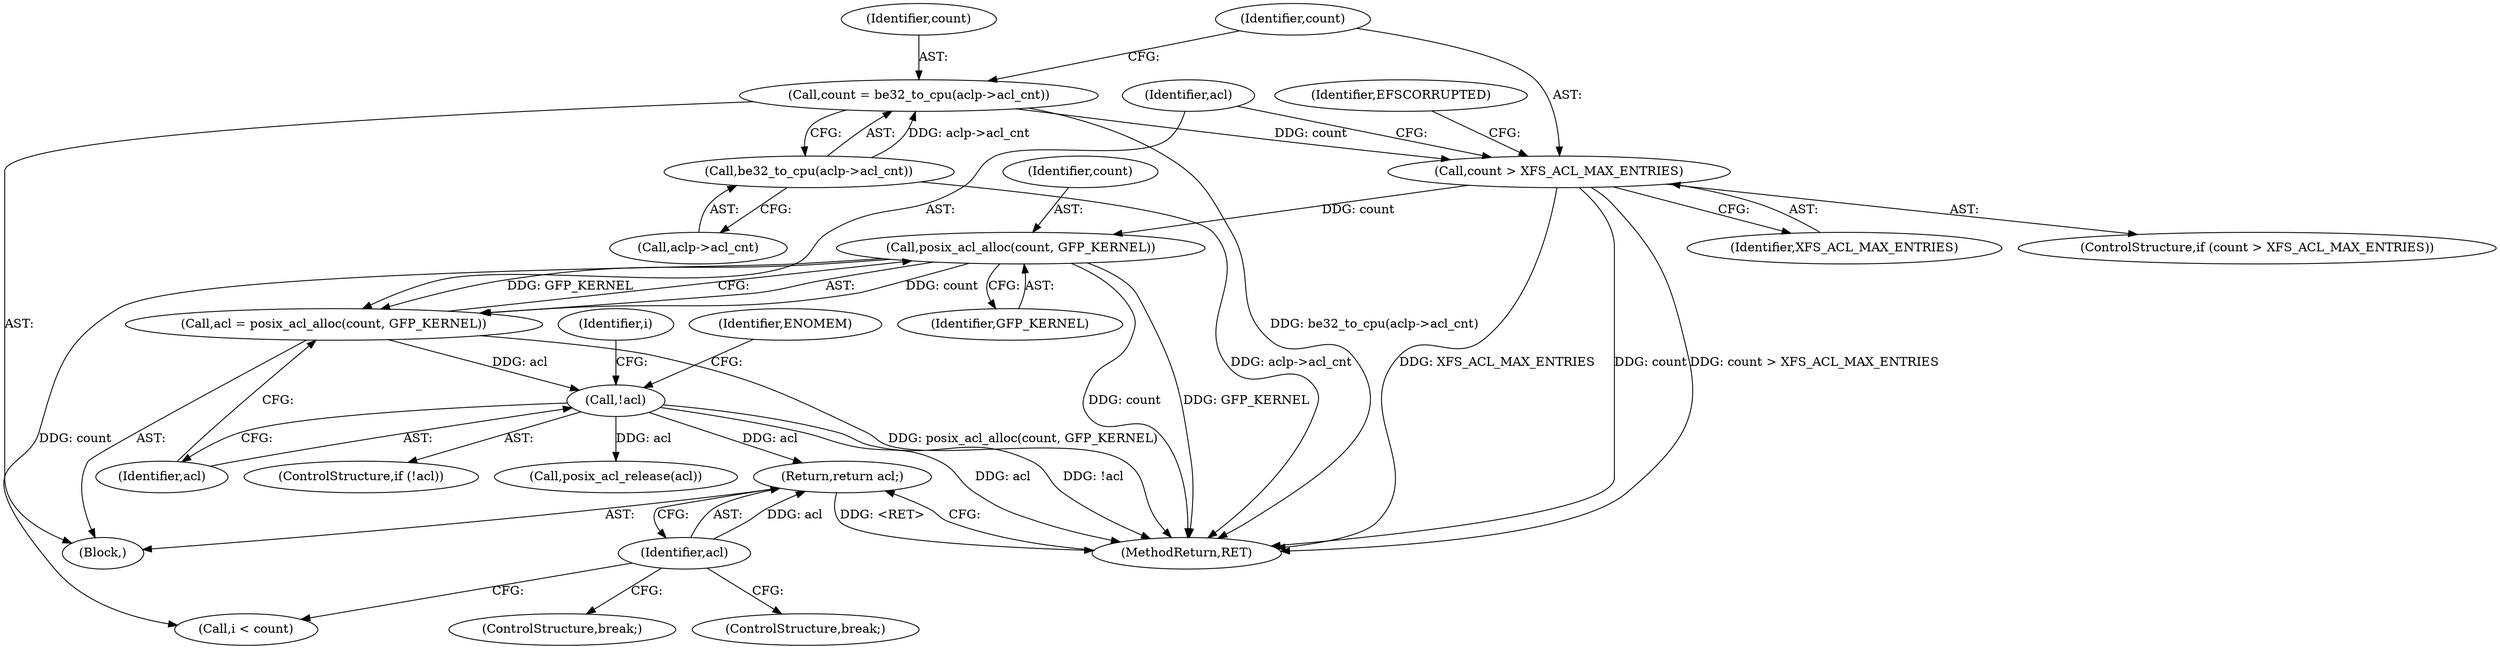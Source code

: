 digraph "0_linux_093019cf1b18dd31b2c3b77acce4e000e2cbc9ce@pointer" {
"1000205" [label="(Return,return acl;)"];
"1000206" [label="(Identifier,acl)"];
"1000129" [label="(Call,!acl)"];
"1000123" [label="(Call,acl = posix_acl_alloc(count, GFP_KERNEL))"];
"1000125" [label="(Call,posix_acl_alloc(count, GFP_KERNEL))"];
"1000116" [label="(Call,count > XFS_ACL_MAX_ENTRIES)"];
"1000109" [label="(Call,count = be32_to_cpu(aclp->acl_cnt))"];
"1000111" [label="(Call,be32_to_cpu(aclp->acl_cnt))"];
"1000214" [label="(MethodReturn,RET)"];
"1000118" [label="(Identifier,XFS_ACL_MAX_ENTRIES)"];
"1000130" [label="(Identifier,acl)"];
"1000129" [label="(Call,!acl)"];
"1000139" [label="(Call,i < count)"];
"1000111" [label="(Call,be32_to_cpu(aclp->acl_cnt))"];
"1000202" [label="(ControlStructure,break;)"];
"1000208" [label="(Call,posix_acl_release(acl))"];
"1000125" [label="(Call,posix_acl_alloc(count, GFP_KERNEL))"];
"1000103" [label="(Block,)"];
"1000134" [label="(Identifier,ENOMEM)"];
"1000122" [label="(Identifier,EFSCORRUPTED)"];
"1000115" [label="(ControlStructure,if (count > XFS_ACL_MAX_ENTRIES))"];
"1000206" [label="(Identifier,acl)"];
"1000126" [label="(Identifier,count)"];
"1000117" [label="(Identifier,count)"];
"1000110" [label="(Identifier,count)"];
"1000123" [label="(Call,acl = posix_acl_alloc(count, GFP_KERNEL))"];
"1000128" [label="(ControlStructure,if (!acl))"];
"1000124" [label="(Identifier,acl)"];
"1000116" [label="(Call,count > XFS_ACL_MAX_ENTRIES)"];
"1000192" [label="(ControlStructure,break;)"];
"1000109" [label="(Call,count = be32_to_cpu(aclp->acl_cnt))"];
"1000127" [label="(Identifier,GFP_KERNEL)"];
"1000205" [label="(Return,return acl;)"];
"1000112" [label="(Call,aclp->acl_cnt)"];
"1000137" [label="(Identifier,i)"];
"1000205" -> "1000103"  [label="AST: "];
"1000205" -> "1000206"  [label="CFG: "];
"1000206" -> "1000205"  [label="AST: "];
"1000214" -> "1000205"  [label="CFG: "];
"1000205" -> "1000214"  [label="DDG: <RET>"];
"1000206" -> "1000205"  [label="DDG: acl"];
"1000129" -> "1000205"  [label="DDG: acl"];
"1000206" -> "1000139"  [label="CFG: "];
"1000206" -> "1000192"  [label="CFG: "];
"1000206" -> "1000202"  [label="CFG: "];
"1000129" -> "1000128"  [label="AST: "];
"1000129" -> "1000130"  [label="CFG: "];
"1000130" -> "1000129"  [label="AST: "];
"1000134" -> "1000129"  [label="CFG: "];
"1000137" -> "1000129"  [label="CFG: "];
"1000129" -> "1000214"  [label="DDG: acl"];
"1000129" -> "1000214"  [label="DDG: !acl"];
"1000123" -> "1000129"  [label="DDG: acl"];
"1000129" -> "1000208"  [label="DDG: acl"];
"1000123" -> "1000103"  [label="AST: "];
"1000123" -> "1000125"  [label="CFG: "];
"1000124" -> "1000123"  [label="AST: "];
"1000125" -> "1000123"  [label="AST: "];
"1000130" -> "1000123"  [label="CFG: "];
"1000123" -> "1000214"  [label="DDG: posix_acl_alloc(count, GFP_KERNEL)"];
"1000125" -> "1000123"  [label="DDG: count"];
"1000125" -> "1000123"  [label="DDG: GFP_KERNEL"];
"1000125" -> "1000127"  [label="CFG: "];
"1000126" -> "1000125"  [label="AST: "];
"1000127" -> "1000125"  [label="AST: "];
"1000125" -> "1000214"  [label="DDG: count"];
"1000125" -> "1000214"  [label="DDG: GFP_KERNEL"];
"1000116" -> "1000125"  [label="DDG: count"];
"1000125" -> "1000139"  [label="DDG: count"];
"1000116" -> "1000115"  [label="AST: "];
"1000116" -> "1000118"  [label="CFG: "];
"1000117" -> "1000116"  [label="AST: "];
"1000118" -> "1000116"  [label="AST: "];
"1000122" -> "1000116"  [label="CFG: "];
"1000124" -> "1000116"  [label="CFG: "];
"1000116" -> "1000214"  [label="DDG: XFS_ACL_MAX_ENTRIES"];
"1000116" -> "1000214"  [label="DDG: count"];
"1000116" -> "1000214"  [label="DDG: count > XFS_ACL_MAX_ENTRIES"];
"1000109" -> "1000116"  [label="DDG: count"];
"1000109" -> "1000103"  [label="AST: "];
"1000109" -> "1000111"  [label="CFG: "];
"1000110" -> "1000109"  [label="AST: "];
"1000111" -> "1000109"  [label="AST: "];
"1000117" -> "1000109"  [label="CFG: "];
"1000109" -> "1000214"  [label="DDG: be32_to_cpu(aclp->acl_cnt)"];
"1000111" -> "1000109"  [label="DDG: aclp->acl_cnt"];
"1000111" -> "1000112"  [label="CFG: "];
"1000112" -> "1000111"  [label="AST: "];
"1000111" -> "1000214"  [label="DDG: aclp->acl_cnt"];
}
